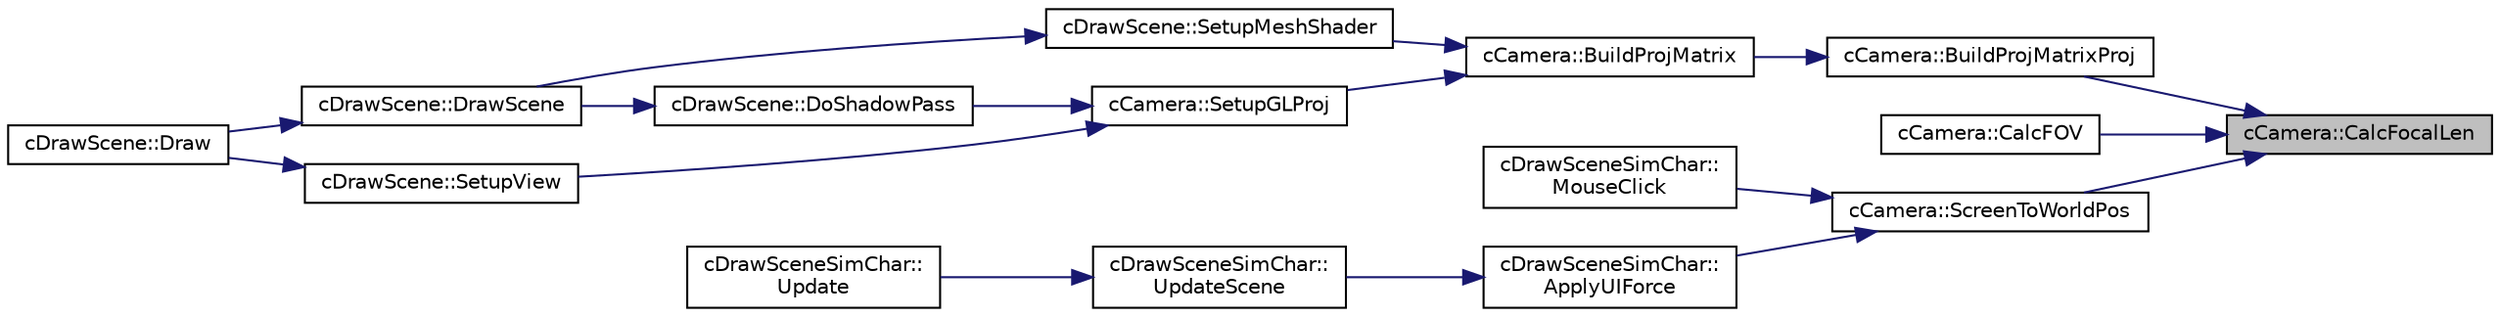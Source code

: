 digraph "cCamera::CalcFocalLen"
{
 // LATEX_PDF_SIZE
  edge [fontname="Helvetica",fontsize="10",labelfontname="Helvetica",labelfontsize="10"];
  node [fontname="Helvetica",fontsize="10",shape=record];
  rankdir="RL";
  Node1 [label="cCamera::CalcFocalLen",height=0.2,width=0.4,color="black", fillcolor="grey75", style="filled", fontcolor="black",tooltip=" "];
  Node1 -> Node2 [dir="back",color="midnightblue",fontsize="10",style="solid",fontname="Helvetica"];
  Node2 [label="cCamera::BuildProjMatrixProj",height=0.2,width=0.4,color="black", fillcolor="white", style="filled",URL="$classc_camera.html#a6aec6b9d16fe669aae32ddb66fea7aa4",tooltip=" "];
  Node2 -> Node3 [dir="back",color="midnightblue",fontsize="10",style="solid",fontname="Helvetica"];
  Node3 [label="cCamera::BuildProjMatrix",height=0.2,width=0.4,color="black", fillcolor="white", style="filled",URL="$classc_camera.html#af41ae01c1089d2d5cacab59dacadc238",tooltip=" "];
  Node3 -> Node4 [dir="back",color="midnightblue",fontsize="10",style="solid",fontname="Helvetica"];
  Node4 [label="cCamera::SetupGLProj",height=0.2,width=0.4,color="black", fillcolor="white", style="filled",URL="$classc_camera.html#a42bbd0b28ac2a65e7f477596f38d7449",tooltip=" "];
  Node4 -> Node5 [dir="back",color="midnightblue",fontsize="10",style="solid",fontname="Helvetica"];
  Node5 [label="cDrawScene::DoShadowPass",height=0.2,width=0.4,color="black", fillcolor="white", style="filled",URL="$classc_draw_scene.html#a3b7548045c8dfc7fcd1a55a411f592d1",tooltip=" "];
  Node5 -> Node6 [dir="back",color="midnightblue",fontsize="10",style="solid",fontname="Helvetica"];
  Node6 [label="cDrawScene::DrawScene",height=0.2,width=0.4,color="black", fillcolor="white", style="filled",URL="$classc_draw_scene.html#ac2fea848f9552e4da69c7f50d8d866c8",tooltip=" "];
  Node6 -> Node7 [dir="back",color="midnightblue",fontsize="10",style="solid",fontname="Helvetica"];
  Node7 [label="cDrawScene::Draw",height=0.2,width=0.4,color="black", fillcolor="white", style="filled",URL="$classc_draw_scene.html#ac983b3e7cedfa1b97c98e9038080d9a9",tooltip=" "];
  Node4 -> Node8 [dir="back",color="midnightblue",fontsize="10",style="solid",fontname="Helvetica"];
  Node8 [label="cDrawScene::SetupView",height=0.2,width=0.4,color="black", fillcolor="white", style="filled",URL="$classc_draw_scene.html#a56117f44d49af5ec0e3b2aab3f7d841a",tooltip=" "];
  Node8 -> Node7 [dir="back",color="midnightblue",fontsize="10",style="solid",fontname="Helvetica"];
  Node3 -> Node9 [dir="back",color="midnightblue",fontsize="10",style="solid",fontname="Helvetica"];
  Node9 [label="cDrawScene::SetupMeshShader",height=0.2,width=0.4,color="black", fillcolor="white", style="filled",URL="$classc_draw_scene.html#a53de378350aaa6f21fd71cd5a46639ce",tooltip=" "];
  Node9 -> Node6 [dir="back",color="midnightblue",fontsize="10",style="solid",fontname="Helvetica"];
  Node1 -> Node10 [dir="back",color="midnightblue",fontsize="10",style="solid",fontname="Helvetica"];
  Node10 [label="cCamera::CalcFOV",height=0.2,width=0.4,color="black", fillcolor="white", style="filled",URL="$classc_camera.html#a998909f7465d69540818ebb040c66c05",tooltip=" "];
  Node1 -> Node11 [dir="back",color="midnightblue",fontsize="10",style="solid",fontname="Helvetica"];
  Node11 [label="cCamera::ScreenToWorldPos",height=0.2,width=0.4,color="black", fillcolor="white", style="filled",URL="$classc_camera.html#a04d8aafd7a0d5938c7d453d93358f95e",tooltip=" "];
  Node11 -> Node12 [dir="back",color="midnightblue",fontsize="10",style="solid",fontname="Helvetica"];
  Node12 [label="cDrawSceneSimChar::\lApplyUIForce",height=0.2,width=0.4,color="black", fillcolor="white", style="filled",URL="$classc_draw_scene_sim_char.html#aeb3d448a7a71992790f043f71f703490",tooltip=" "];
  Node12 -> Node13 [dir="back",color="midnightblue",fontsize="10",style="solid",fontname="Helvetica"];
  Node13 [label="cDrawSceneSimChar::\lUpdateScene",height=0.2,width=0.4,color="black", fillcolor="white", style="filled",URL="$classc_draw_scene_sim_char.html#aa97fb19d895d79711c14bdd0308beba4",tooltip=" "];
  Node13 -> Node14 [dir="back",color="midnightblue",fontsize="10",style="solid",fontname="Helvetica"];
  Node14 [label="cDrawSceneSimChar::\lUpdate",height=0.2,width=0.4,color="black", fillcolor="white", style="filled",URL="$classc_draw_scene_sim_char.html#ada1475572f24d082f2221c05111cc10f",tooltip=" "];
  Node11 -> Node15 [dir="back",color="midnightblue",fontsize="10",style="solid",fontname="Helvetica"];
  Node15 [label="cDrawSceneSimChar::\lMouseClick",height=0.2,width=0.4,color="black", fillcolor="white", style="filled",URL="$classc_draw_scene_sim_char.html#a3d0fbb31c21db4102dff090be3d375cf",tooltip=" "];
}
